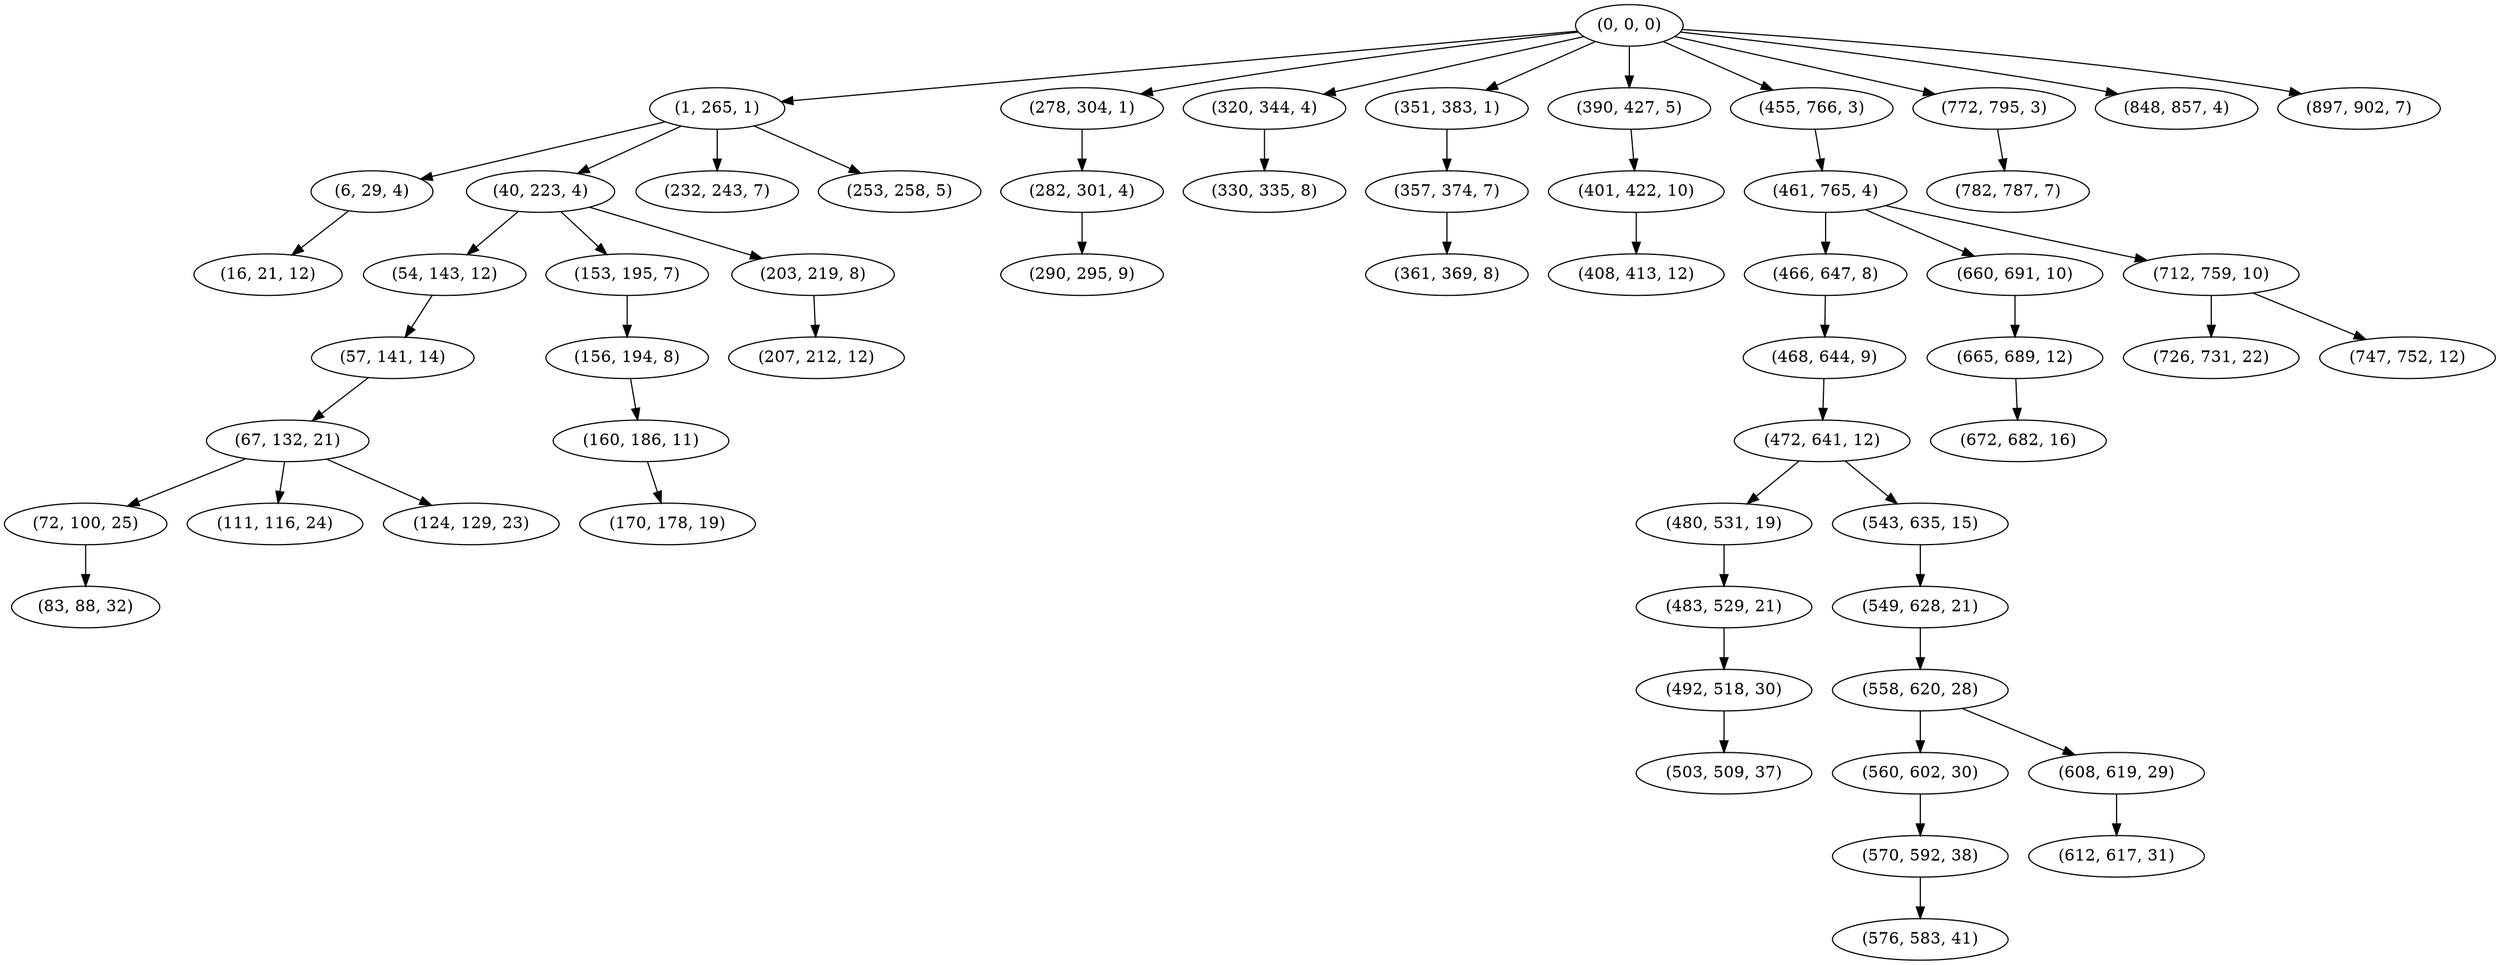 digraph tree {
    "(0, 0, 0)";
    "(1, 265, 1)";
    "(6, 29, 4)";
    "(16, 21, 12)";
    "(40, 223, 4)";
    "(54, 143, 12)";
    "(57, 141, 14)";
    "(67, 132, 21)";
    "(72, 100, 25)";
    "(83, 88, 32)";
    "(111, 116, 24)";
    "(124, 129, 23)";
    "(153, 195, 7)";
    "(156, 194, 8)";
    "(160, 186, 11)";
    "(170, 178, 19)";
    "(203, 219, 8)";
    "(207, 212, 12)";
    "(232, 243, 7)";
    "(253, 258, 5)";
    "(278, 304, 1)";
    "(282, 301, 4)";
    "(290, 295, 9)";
    "(320, 344, 4)";
    "(330, 335, 8)";
    "(351, 383, 1)";
    "(357, 374, 7)";
    "(361, 369, 8)";
    "(390, 427, 5)";
    "(401, 422, 10)";
    "(408, 413, 12)";
    "(455, 766, 3)";
    "(461, 765, 4)";
    "(466, 647, 8)";
    "(468, 644, 9)";
    "(472, 641, 12)";
    "(480, 531, 19)";
    "(483, 529, 21)";
    "(492, 518, 30)";
    "(503, 509, 37)";
    "(543, 635, 15)";
    "(549, 628, 21)";
    "(558, 620, 28)";
    "(560, 602, 30)";
    "(570, 592, 38)";
    "(576, 583, 41)";
    "(608, 619, 29)";
    "(612, 617, 31)";
    "(660, 691, 10)";
    "(665, 689, 12)";
    "(672, 682, 16)";
    "(712, 759, 10)";
    "(726, 731, 22)";
    "(747, 752, 12)";
    "(772, 795, 3)";
    "(782, 787, 7)";
    "(848, 857, 4)";
    "(897, 902, 7)";
    "(0, 0, 0)" -> "(1, 265, 1)";
    "(0, 0, 0)" -> "(278, 304, 1)";
    "(0, 0, 0)" -> "(320, 344, 4)";
    "(0, 0, 0)" -> "(351, 383, 1)";
    "(0, 0, 0)" -> "(390, 427, 5)";
    "(0, 0, 0)" -> "(455, 766, 3)";
    "(0, 0, 0)" -> "(772, 795, 3)";
    "(0, 0, 0)" -> "(848, 857, 4)";
    "(0, 0, 0)" -> "(897, 902, 7)";
    "(1, 265, 1)" -> "(6, 29, 4)";
    "(1, 265, 1)" -> "(40, 223, 4)";
    "(1, 265, 1)" -> "(232, 243, 7)";
    "(1, 265, 1)" -> "(253, 258, 5)";
    "(6, 29, 4)" -> "(16, 21, 12)";
    "(40, 223, 4)" -> "(54, 143, 12)";
    "(40, 223, 4)" -> "(153, 195, 7)";
    "(40, 223, 4)" -> "(203, 219, 8)";
    "(54, 143, 12)" -> "(57, 141, 14)";
    "(57, 141, 14)" -> "(67, 132, 21)";
    "(67, 132, 21)" -> "(72, 100, 25)";
    "(67, 132, 21)" -> "(111, 116, 24)";
    "(67, 132, 21)" -> "(124, 129, 23)";
    "(72, 100, 25)" -> "(83, 88, 32)";
    "(153, 195, 7)" -> "(156, 194, 8)";
    "(156, 194, 8)" -> "(160, 186, 11)";
    "(160, 186, 11)" -> "(170, 178, 19)";
    "(203, 219, 8)" -> "(207, 212, 12)";
    "(278, 304, 1)" -> "(282, 301, 4)";
    "(282, 301, 4)" -> "(290, 295, 9)";
    "(320, 344, 4)" -> "(330, 335, 8)";
    "(351, 383, 1)" -> "(357, 374, 7)";
    "(357, 374, 7)" -> "(361, 369, 8)";
    "(390, 427, 5)" -> "(401, 422, 10)";
    "(401, 422, 10)" -> "(408, 413, 12)";
    "(455, 766, 3)" -> "(461, 765, 4)";
    "(461, 765, 4)" -> "(466, 647, 8)";
    "(461, 765, 4)" -> "(660, 691, 10)";
    "(461, 765, 4)" -> "(712, 759, 10)";
    "(466, 647, 8)" -> "(468, 644, 9)";
    "(468, 644, 9)" -> "(472, 641, 12)";
    "(472, 641, 12)" -> "(480, 531, 19)";
    "(472, 641, 12)" -> "(543, 635, 15)";
    "(480, 531, 19)" -> "(483, 529, 21)";
    "(483, 529, 21)" -> "(492, 518, 30)";
    "(492, 518, 30)" -> "(503, 509, 37)";
    "(543, 635, 15)" -> "(549, 628, 21)";
    "(549, 628, 21)" -> "(558, 620, 28)";
    "(558, 620, 28)" -> "(560, 602, 30)";
    "(558, 620, 28)" -> "(608, 619, 29)";
    "(560, 602, 30)" -> "(570, 592, 38)";
    "(570, 592, 38)" -> "(576, 583, 41)";
    "(608, 619, 29)" -> "(612, 617, 31)";
    "(660, 691, 10)" -> "(665, 689, 12)";
    "(665, 689, 12)" -> "(672, 682, 16)";
    "(712, 759, 10)" -> "(726, 731, 22)";
    "(712, 759, 10)" -> "(747, 752, 12)";
    "(772, 795, 3)" -> "(782, 787, 7)";
}
